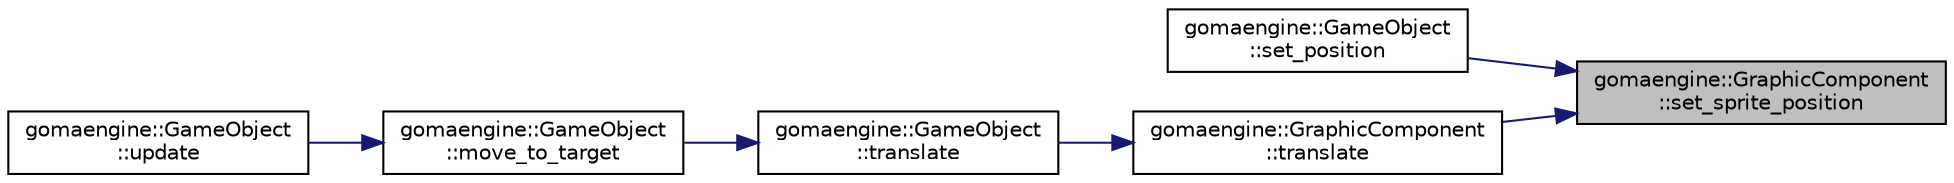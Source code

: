 digraph "gomaengine::GraphicComponent::set_sprite_position"
{
 // LATEX_PDF_SIZE
  edge [fontname="Helvetica",fontsize="10",labelfontname="Helvetica",labelfontsize="10"];
  node [fontname="Helvetica",fontsize="10",shape=record];
  rankdir="RL";
  Node1 [label="gomaengine::GraphicComponent\l::set_sprite_position",height=0.2,width=0.4,color="black", fillcolor="grey75", style="filled", fontcolor="black",tooltip="Funcion que establece la posicion del sprite de la textura"];
  Node1 -> Node2 [dir="back",color="midnightblue",fontsize="10",style="solid",fontname="Helvetica"];
  Node2 [label="gomaengine::GameObject\l::set_position",height=0.2,width=0.4,color="black", fillcolor="white", style="filled",URL="$classgomaengine_1_1_game_object.html#a9d598e1af60093b7929e3f8fa677a7f5",tooltip="Funcion que define la posicion en el modelo"];
  Node1 -> Node3 [dir="back",color="midnightblue",fontsize="10",style="solid",fontname="Helvetica"];
  Node3 [label="gomaengine::GraphicComponent\l::translate",height=0.2,width=0.4,color="black", fillcolor="white", style="filled",URL="$classgomaengine_1_1_graphic_component.html#a60abcce9508d24275db357eb9dba2df4",tooltip="Funcion para mover de posicion la posicion de la textura"];
  Node3 -> Node4 [dir="back",color="midnightblue",fontsize="10",style="solid",fontname="Helvetica"];
  Node4 [label="gomaengine::GameObject\l::translate",height=0.2,width=0.4,color="black", fillcolor="white", style="filled",URL="$classgomaengine_1_1_game_object.html#a5d6a414003baa21722254cb98a7905f3",tooltip="Funcion que traslada la posicion abstracta del modelo"];
  Node4 -> Node5 [dir="back",color="midnightblue",fontsize="10",style="solid",fontname="Helvetica"];
  Node5 [label="gomaengine::GameObject\l::move_to_target",height=0.2,width=0.4,color="black", fillcolor="white", style="filled",URL="$classgomaengine_1_1_game_object.html#a2ab104eaa6cd2e1d58f6a5d5d4b6e8a3",tooltip="Funcion que mueve el objeto al vector objetivo target"];
  Node5 -> Node6 [dir="back",color="midnightblue",fontsize="10",style="solid",fontname="Helvetica"];
  Node6 [label="gomaengine::GameObject\l::update",height=0.2,width=0.4,color="black", fillcolor="white", style="filled",URL="$classgomaengine_1_1_game_object.html#a8e6c00070d22715d09df577f2a3610de",tooltip="Funcion que define la actualizacion del modelo en el gameloop"];
}
